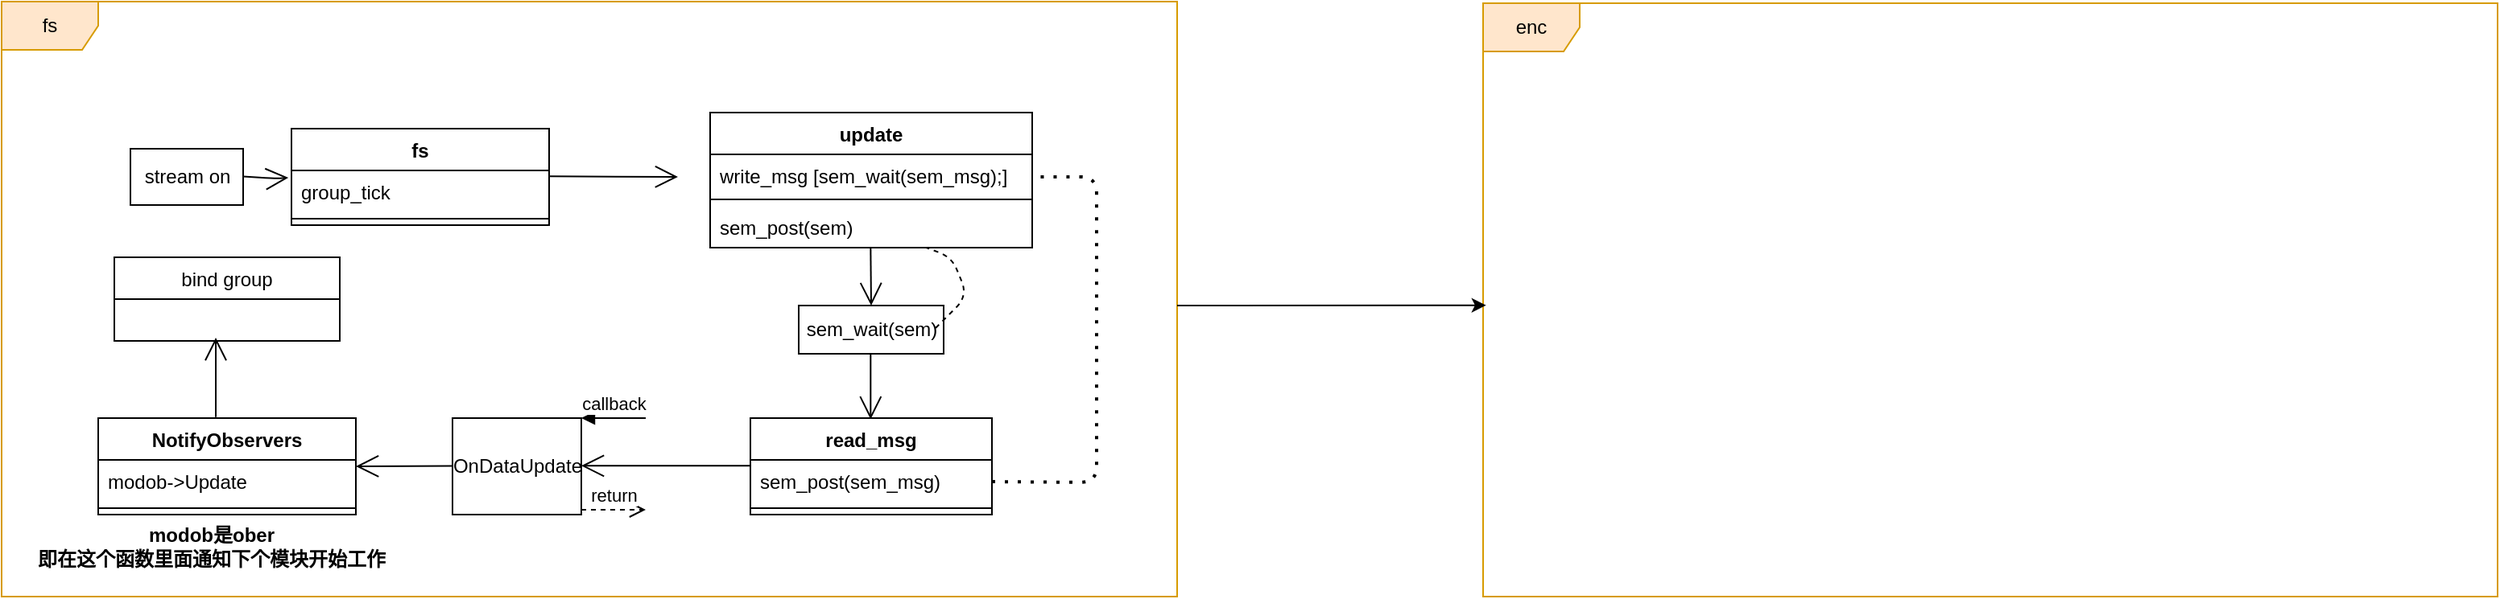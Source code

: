 <mxfile version="14.9.8" type="github">
  <diagram id="C5RBs43oDa-KdzZeNtuy" name="Page-1">
    <mxGraphModel dx="2875" dy="644" grid="1" gridSize="10" guides="1" tooltips="1" connect="1" arrows="1" fold="1" page="1" pageScale="1" pageWidth="827" pageHeight="1169" math="0" shadow="0">
      <root>
        <mxCell id="WIyWlLk6GJQsqaUBKTNV-0" />
        <mxCell id="WIyWlLk6GJQsqaUBKTNV-1" parent="WIyWlLk6GJQsqaUBKTNV-0" />
        <mxCell id="1Tl8ByBlkeMaJVgosmTW-3" value="&lt;font style=&quot;vertical-align: inherit&quot;&gt;&lt;font style=&quot;vertical-align: inherit&quot;&gt;fs&lt;/font&gt;&lt;/font&gt;" style="shape=umlFrame;whiteSpace=wrap;html=1;fillColor=#ffe6cc;strokeColor=#d79b00;" parent="WIyWlLk6GJQsqaUBKTNV-1" vertex="1">
          <mxGeometry x="-960" y="171" width="730" height="370" as="geometry" />
        </mxCell>
        <mxCell id="1Tl8ByBlkeMaJVgosmTW-5" value="&lt;font style=&quot;vertical-align: inherit&quot;&gt;&lt;font style=&quot;vertical-align: inherit&quot;&gt;enc&lt;/font&gt;&lt;/font&gt;" style="shape=umlFrame;whiteSpace=wrap;html=1;fillColor=#ffe6cc;strokeColor=#d79b00;" parent="WIyWlLk6GJQsqaUBKTNV-1" vertex="1">
          <mxGeometry x="-40" y="172" width="630" height="369" as="geometry" />
        </mxCell>
        <mxCell id="1Tl8ByBlkeMaJVgosmTW-48" value="sem_wait(sem)" style="html=1;" parent="WIyWlLk6GJQsqaUBKTNV-1" vertex="1">
          <mxGeometry x="-465" y="360" width="90" height="30" as="geometry" />
        </mxCell>
        <mxCell id="1Tl8ByBlkeMaJVgosmTW-66" value="fs" style="swimlane;fontStyle=1;align=center;verticalAlign=top;childLayout=stackLayout;horizontal=1;startSize=26;horizontalStack=0;resizeParent=1;resizeParentMax=0;resizeLast=0;collapsible=1;marginBottom=0;" parent="WIyWlLk6GJQsqaUBKTNV-1" vertex="1">
          <mxGeometry x="-780" y="250" width="160" height="60" as="geometry">
            <mxRectangle x="-780" y="250" width="40" height="26" as="alternateBounds" />
          </mxGeometry>
        </mxCell>
        <mxCell id="T1QnQKHDu_TPvFIYAh2K-9" value="" style="endArrow=open;endFill=1;endSize=12;html=1;entryX=-0.012;entryY=0.174;entryDx=0;entryDy=0;entryPerimeter=0;" edge="1" parent="1Tl8ByBlkeMaJVgosmTW-66" target="1Tl8ByBlkeMaJVgosmTW-67">
          <mxGeometry width="160" relative="1" as="geometry">
            <mxPoint x="-30" y="29.76" as="sourcePoint" />
            <mxPoint x="130" y="29.76" as="targetPoint" />
            <Array as="points">
              <mxPoint x="-10" y="31" />
            </Array>
          </mxGeometry>
        </mxCell>
        <mxCell id="1Tl8ByBlkeMaJVgosmTW-67" value="group_tick" style="text;strokeColor=none;fillColor=none;align=left;verticalAlign=top;spacingLeft=4;spacingRight=4;overflow=hidden;rotatable=0;points=[[0,0.5],[1,0.5]];portConstraint=eastwest;" parent="1Tl8ByBlkeMaJVgosmTW-66" vertex="1">
          <mxGeometry y="26" width="160" height="26" as="geometry" />
        </mxCell>
        <mxCell id="1Tl8ByBlkeMaJVgosmTW-68" value="" style="line;strokeWidth=1;fillColor=none;align=left;verticalAlign=middle;spacingTop=-1;spacingLeft=3;spacingRight=3;rotatable=0;labelPosition=right;points=[];portConstraint=eastwest;" parent="1Tl8ByBlkeMaJVgosmTW-66" vertex="1">
          <mxGeometry y="52" width="160" height="8" as="geometry" />
        </mxCell>
        <mxCell id="1Tl8ByBlkeMaJVgosmTW-71" value="update" style="swimlane;fontStyle=1;align=center;verticalAlign=top;childLayout=stackLayout;horizontal=1;startSize=26;horizontalStack=0;resizeParent=1;resizeParentMax=0;resizeLast=0;collapsible=1;marginBottom=0;" parent="WIyWlLk6GJQsqaUBKTNV-1" vertex="1">
          <mxGeometry x="-520" y="240" width="200" height="84" as="geometry" />
        </mxCell>
        <mxCell id="1Tl8ByBlkeMaJVgosmTW-72" value="write_msg [sem_wait(sem_msg);]" style="text;strokeColor=none;fillColor=none;align=left;verticalAlign=top;spacingLeft=4;spacingRight=4;overflow=hidden;rotatable=0;points=[[0,0.5],[1,0.5]];portConstraint=eastwest;" parent="1Tl8ByBlkeMaJVgosmTW-71" vertex="1">
          <mxGeometry y="26" width="200" height="24" as="geometry" />
        </mxCell>
        <mxCell id="1Tl8ByBlkeMaJVgosmTW-73" value="" style="line;strokeWidth=1;fillColor=none;align=left;verticalAlign=middle;spacingTop=-1;spacingLeft=3;spacingRight=3;rotatable=0;labelPosition=right;points=[];portConstraint=eastwest;" parent="1Tl8ByBlkeMaJVgosmTW-71" vertex="1">
          <mxGeometry y="50" width="200" height="8" as="geometry" />
        </mxCell>
        <mxCell id="1Tl8ByBlkeMaJVgosmTW-74" value="sem_post(sem)" style="text;strokeColor=none;fillColor=none;align=left;verticalAlign=top;spacingLeft=4;spacingRight=4;overflow=hidden;rotatable=0;points=[[0,0.5],[1,0.5]];portConstraint=eastwest;" parent="1Tl8ByBlkeMaJVgosmTW-71" vertex="1">
          <mxGeometry y="58" width="200" height="26" as="geometry" />
        </mxCell>
        <mxCell id="1Tl8ByBlkeMaJVgosmTW-75" value="" style="endArrow=open;endFill=1;endSize=12;html=1;" parent="WIyWlLk6GJQsqaUBKTNV-1" edge="1">
          <mxGeometry width="160" relative="1" as="geometry">
            <mxPoint x="-620" y="279.66" as="sourcePoint" />
            <mxPoint x="-540" y="280" as="targetPoint" />
          </mxGeometry>
        </mxCell>
        <mxCell id="1Tl8ByBlkeMaJVgosmTW-78" value="" style="endArrow=open;endFill=1;endSize=12;html=1;entryX=0.5;entryY=0;entryDx=0;entryDy=0;" parent="WIyWlLk6GJQsqaUBKTNV-1" edge="1">
          <mxGeometry width="160" relative="1" as="geometry">
            <mxPoint x="-420.34" y="390" as="sourcePoint" />
            <mxPoint x="-420.34" y="430.69" as="targetPoint" />
          </mxGeometry>
        </mxCell>
        <mxCell id="1Tl8ByBlkeMaJVgosmTW-79" value="read_msg" style="swimlane;fontStyle=1;align=center;verticalAlign=top;childLayout=stackLayout;horizontal=1;startSize=26;horizontalStack=0;resizeParent=1;resizeParentMax=0;resizeLast=0;collapsible=1;marginBottom=0;" parent="WIyWlLk6GJQsqaUBKTNV-1" vertex="1">
          <mxGeometry x="-495" y="430" width="150" height="60" as="geometry" />
        </mxCell>
        <mxCell id="1Tl8ByBlkeMaJVgosmTW-80" value="sem_post(sem_msg)" style="text;strokeColor=none;fillColor=none;align=left;verticalAlign=top;spacingLeft=4;spacingRight=4;overflow=hidden;rotatable=0;points=[[0,0.5],[1,0.5]];portConstraint=eastwest;" parent="1Tl8ByBlkeMaJVgosmTW-79" vertex="1">
          <mxGeometry y="26" width="150" height="26" as="geometry" />
        </mxCell>
        <mxCell id="1Tl8ByBlkeMaJVgosmTW-81" value="" style="line;strokeWidth=1;fillColor=none;align=left;verticalAlign=middle;spacingTop=-1;spacingLeft=3;spacingRight=3;rotatable=0;labelPosition=right;points=[];portConstraint=eastwest;" parent="1Tl8ByBlkeMaJVgosmTW-79" vertex="1">
          <mxGeometry y="52" width="150" height="8" as="geometry" />
        </mxCell>
        <mxCell id="1Tl8ByBlkeMaJVgosmTW-83" value="" style="endArrow=open;endFill=1;endSize=12;html=1;" parent="WIyWlLk6GJQsqaUBKTNV-1" edge="1">
          <mxGeometry width="160" relative="1" as="geometry">
            <mxPoint x="-420.34" y="324.0" as="sourcePoint" />
            <mxPoint x="-420" y="360" as="targetPoint" />
          </mxGeometry>
        </mxCell>
        <mxCell id="1Tl8ByBlkeMaJVgosmTW-91" value="" style="endArrow=open;endFill=1;endSize=12;html=1;" parent="WIyWlLk6GJQsqaUBKTNV-1" target="1Tl8ByBlkeMaJVgosmTW-92" edge="1">
          <mxGeometry width="160" relative="1" as="geometry">
            <mxPoint x="-495" y="459.66" as="sourcePoint" />
            <mxPoint x="-575" y="460" as="targetPoint" />
          </mxGeometry>
        </mxCell>
        <mxCell id="1Tl8ByBlkeMaJVgosmTW-92" value="OnDataUpdate" style="html=1;points=[];perimeter=orthogonalPerimeter;" parent="WIyWlLk6GJQsqaUBKTNV-1" vertex="1">
          <mxGeometry x="-680" y="430" width="80" height="60" as="geometry" />
        </mxCell>
        <mxCell id="1Tl8ByBlkeMaJVgosmTW-93" value="callback" style="html=1;verticalAlign=bottom;endArrow=block;entryX=1;entryY=0;" parent="WIyWlLk6GJQsqaUBKTNV-1" target="1Tl8ByBlkeMaJVgosmTW-92" edge="1">
          <mxGeometry relative="1" as="geometry">
            <mxPoint x="-560" y="430" as="sourcePoint" />
          </mxGeometry>
        </mxCell>
        <mxCell id="1Tl8ByBlkeMaJVgosmTW-94" value="return" style="html=1;verticalAlign=bottom;endArrow=open;dashed=1;endSize=8;exitX=1;exitY=0.95;" parent="WIyWlLk6GJQsqaUBKTNV-1" source="1Tl8ByBlkeMaJVgosmTW-92" edge="1">
          <mxGeometry relative="1" as="geometry">
            <mxPoint x="-560" y="487" as="targetPoint" />
          </mxGeometry>
        </mxCell>
        <mxCell id="1Tl8ByBlkeMaJVgosmTW-95" value="NotifyObservers" style="swimlane;fontStyle=1;align=center;verticalAlign=top;childLayout=stackLayout;horizontal=1;startSize=26;horizontalStack=0;resizeParent=1;resizeParentMax=0;resizeLast=0;collapsible=1;marginBottom=0;" parent="WIyWlLk6GJQsqaUBKTNV-1" vertex="1">
          <mxGeometry x="-900" y="430" width="160" height="60" as="geometry" />
        </mxCell>
        <mxCell id="1Tl8ByBlkeMaJVgosmTW-96" value="modob-&gt;Update" style="text;strokeColor=none;fillColor=none;align=left;verticalAlign=top;spacingLeft=4;spacingRight=4;overflow=hidden;rotatable=0;points=[[0,0.5],[1,0.5]];portConstraint=eastwest;" parent="1Tl8ByBlkeMaJVgosmTW-95" vertex="1">
          <mxGeometry y="26" width="160" height="26" as="geometry" />
        </mxCell>
        <mxCell id="1Tl8ByBlkeMaJVgosmTW-97" value="" style="line;strokeWidth=1;fillColor=none;align=left;verticalAlign=middle;spacingTop=-1;spacingLeft=3;spacingRight=3;rotatable=0;labelPosition=right;points=[];portConstraint=eastwest;" parent="1Tl8ByBlkeMaJVgosmTW-95" vertex="1">
          <mxGeometry y="52" width="160" height="8" as="geometry" />
        </mxCell>
        <mxCell id="1Tl8ByBlkeMaJVgosmTW-99" value="" style="endArrow=open;endFill=1;endSize=12;html=1;" parent="WIyWlLk6GJQsqaUBKTNV-1" edge="1">
          <mxGeometry width="160" relative="1" as="geometry">
            <mxPoint x="-680" y="459.71" as="sourcePoint" />
            <mxPoint x="-740" y="460" as="targetPoint" />
          </mxGeometry>
        </mxCell>
        <mxCell id="T1QnQKHDu_TPvFIYAh2K-0" value="" style="endArrow=none;dashed=1;html=1;dashPattern=1 3;strokeWidth=2;" edge="1" parent="WIyWlLk6GJQsqaUBKTNV-1" source="1Tl8ByBlkeMaJVgosmTW-80">
          <mxGeometry width="50" height="50" relative="1" as="geometry">
            <mxPoint x="-330" y="470" as="sourcePoint" />
            <mxPoint x="-320" y="280" as="targetPoint" />
            <Array as="points">
              <mxPoint x="-280" y="470" />
              <mxPoint x="-280" y="280" />
            </Array>
          </mxGeometry>
        </mxCell>
        <mxCell id="T1QnQKHDu_TPvFIYAh2K-1" value="" style="endArrow=none;dashed=1;html=1;" edge="1" parent="WIyWlLk6GJQsqaUBKTNV-1" target="1Tl8ByBlkeMaJVgosmTW-74">
          <mxGeometry width="50" height="50" relative="1" as="geometry">
            <mxPoint x="-380" y="374" as="sourcePoint" />
            <mxPoint x="-330" y="324" as="targetPoint" />
            <Array as="points">
              <mxPoint x="-360" y="354" />
              <mxPoint x="-370" y="330" />
            </Array>
          </mxGeometry>
        </mxCell>
        <mxCell id="T1QnQKHDu_TPvFIYAh2K-2" value="bind group" style="swimlane;fontStyle=0;childLayout=stackLayout;horizontal=1;startSize=26;fillColor=none;horizontalStack=0;resizeParent=1;resizeParentMax=0;resizeLast=0;collapsible=1;marginBottom=0;" vertex="1" parent="WIyWlLk6GJQsqaUBKTNV-1">
          <mxGeometry x="-890" y="330" width="140" height="52" as="geometry" />
        </mxCell>
        <mxCell id="T1QnQKHDu_TPvFIYAh2K-6" value="" style="endArrow=open;endFill=1;endSize=12;html=1;" edge="1" parent="WIyWlLk6GJQsqaUBKTNV-1">
          <mxGeometry width="160" relative="1" as="geometry">
            <mxPoint x="-827" y="429.43" as="sourcePoint" />
            <mxPoint x="-827" y="380" as="targetPoint" />
          </mxGeometry>
        </mxCell>
        <mxCell id="T1QnQKHDu_TPvFIYAh2K-7" value="stream on" style="html=1;" vertex="1" parent="WIyWlLk6GJQsqaUBKTNV-1">
          <mxGeometry x="-880" y="262.5" width="70" height="35" as="geometry" />
        </mxCell>
        <mxCell id="T1QnQKHDu_TPvFIYAh2K-10" value="modob是ober&lt;br&gt;即在这个函数里面通知下个模块开始工作" style="text;strokeColor=none;fillColor=none;html=1;fontSize=12;fontStyle=1;verticalAlign=middle;align=center;" vertex="1" parent="WIyWlLk6GJQsqaUBKTNV-1">
          <mxGeometry x="-880" y="490" width="100" height="40" as="geometry" />
        </mxCell>
        <mxCell id="T1QnQKHDu_TPvFIYAh2K-12" value="" style="endArrow=classic;html=1;fontSize=12;entryX=0.003;entryY=0.509;entryDx=0;entryDy=0;entryPerimeter=0;" edge="1" parent="WIyWlLk6GJQsqaUBKTNV-1" target="1Tl8ByBlkeMaJVgosmTW-5">
          <mxGeometry width="50" height="50" relative="1" as="geometry">
            <mxPoint x="-230" y="360" as="sourcePoint" />
            <mxPoint x="-180" y="310" as="targetPoint" />
          </mxGeometry>
        </mxCell>
      </root>
    </mxGraphModel>
  </diagram>
</mxfile>
